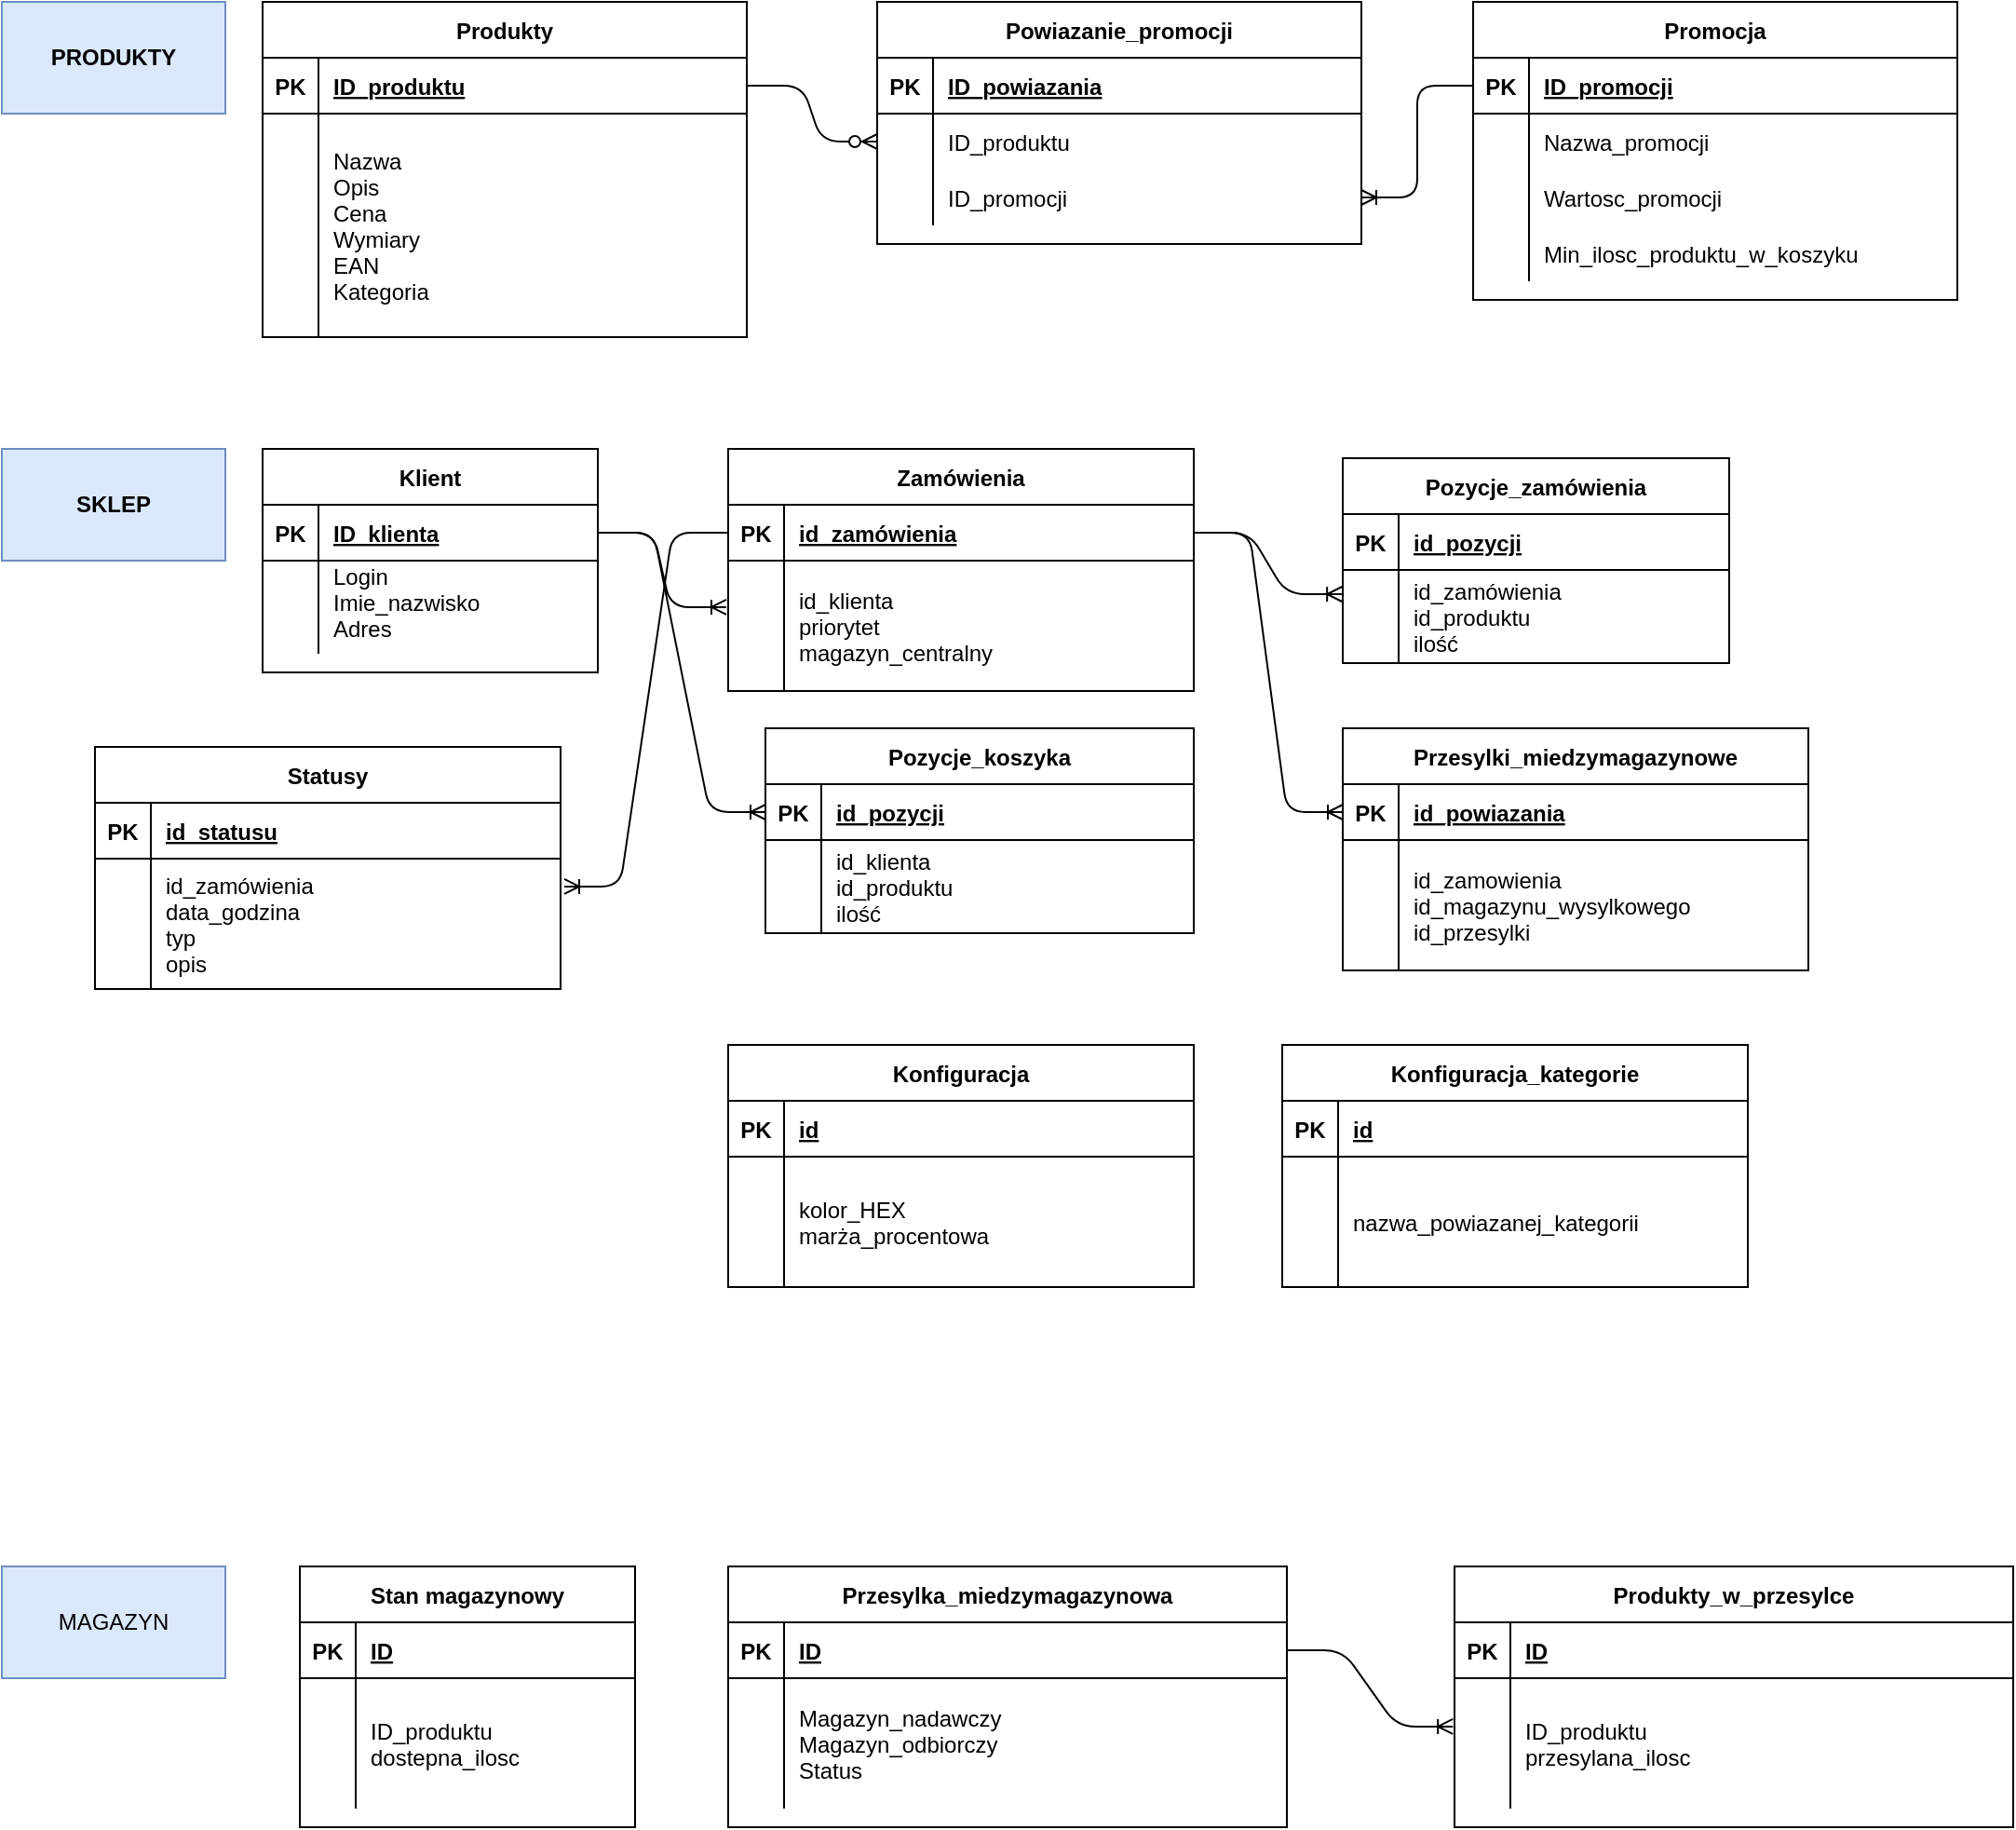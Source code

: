 <mxfile version="13.10.2" type="github"><diagram id="WUZRqUVk8JoaE7dRUhTJ" name="Page-1"><mxGraphModel dx="1422" dy="794" grid="1" gridSize="10" guides="1" tooltips="1" connect="1" arrows="1" fold="1" page="1" pageScale="1" pageWidth="1169" pageHeight="827" math="0" shadow="0"><root><mxCell id="0"/><mxCell id="1" parent="0"/><mxCell id="3lmJuOYVzE30uOL7vJvV-1" value="Produkty" style="shape=table;startSize=30;container=1;collapsible=1;childLayout=tableLayout;fixedRows=1;rowLines=0;fontStyle=1;align=center;resizeLast=1;" vertex="1" parent="1"><mxGeometry x="180" y="20" width="260" height="180" as="geometry"/></mxCell><mxCell id="3lmJuOYVzE30uOL7vJvV-2" value="" style="shape=partialRectangle;collapsible=0;dropTarget=0;pointerEvents=0;fillColor=none;top=0;left=0;bottom=1;right=0;points=[[0,0.5],[1,0.5]];portConstraint=eastwest;" vertex="1" parent="3lmJuOYVzE30uOL7vJvV-1"><mxGeometry y="30" width="260" height="30" as="geometry"/></mxCell><mxCell id="3lmJuOYVzE30uOL7vJvV-3" value="PK" style="shape=partialRectangle;connectable=0;fillColor=none;top=0;left=0;bottom=0;right=0;fontStyle=1;overflow=hidden;" vertex="1" parent="3lmJuOYVzE30uOL7vJvV-2"><mxGeometry width="30" height="30" as="geometry"/></mxCell><mxCell id="3lmJuOYVzE30uOL7vJvV-4" value="ID_produktu" style="shape=partialRectangle;connectable=0;fillColor=none;top=0;left=0;bottom=0;right=0;align=left;spacingLeft=6;fontStyle=5;overflow=hidden;" vertex="1" parent="3lmJuOYVzE30uOL7vJvV-2"><mxGeometry x="30" width="230" height="30" as="geometry"/></mxCell><mxCell id="3lmJuOYVzE30uOL7vJvV-5" value="" style="shape=partialRectangle;collapsible=0;dropTarget=0;pointerEvents=0;fillColor=none;top=0;left=0;bottom=0;right=0;points=[[0,0.5],[1,0.5]];portConstraint=eastwest;" vertex="1" parent="3lmJuOYVzE30uOL7vJvV-1"><mxGeometry y="60" width="260" height="120" as="geometry"/></mxCell><mxCell id="3lmJuOYVzE30uOL7vJvV-6" value="" style="shape=partialRectangle;connectable=0;fillColor=none;top=0;left=0;bottom=0;right=0;editable=1;overflow=hidden;" vertex="1" parent="3lmJuOYVzE30uOL7vJvV-5"><mxGeometry width="30" height="120" as="geometry"/></mxCell><mxCell id="3lmJuOYVzE30uOL7vJvV-7" value="Nazwa&#10;Opis&#10;Cena&#10;Wymiary&#10;EAN&#10;Kategoria" style="shape=partialRectangle;connectable=0;fillColor=none;top=0;left=0;bottom=0;right=0;align=left;spacingLeft=6;overflow=hidden;" vertex="1" parent="3lmJuOYVzE30uOL7vJvV-5"><mxGeometry x="30" width="230" height="120" as="geometry"/></mxCell><mxCell id="3lmJuOYVzE30uOL7vJvV-17" value="Promocja" style="shape=table;startSize=30;container=1;collapsible=1;childLayout=tableLayout;fixedRows=1;rowLines=0;fontStyle=1;align=center;resizeLast=1;" vertex="1" parent="1"><mxGeometry x="830" y="20" width="260" height="160" as="geometry"/></mxCell><mxCell id="3lmJuOYVzE30uOL7vJvV-18" value="" style="shape=partialRectangle;collapsible=0;dropTarget=0;pointerEvents=0;fillColor=none;top=0;left=0;bottom=1;right=0;points=[[0,0.5],[1,0.5]];portConstraint=eastwest;" vertex="1" parent="3lmJuOYVzE30uOL7vJvV-17"><mxGeometry y="30" width="260" height="30" as="geometry"/></mxCell><mxCell id="3lmJuOYVzE30uOL7vJvV-19" value="PK" style="shape=partialRectangle;connectable=0;fillColor=none;top=0;left=0;bottom=0;right=0;fontStyle=1;overflow=hidden;" vertex="1" parent="3lmJuOYVzE30uOL7vJvV-18"><mxGeometry width="30" height="30" as="geometry"/></mxCell><mxCell id="3lmJuOYVzE30uOL7vJvV-20" value="ID_promocji" style="shape=partialRectangle;connectable=0;fillColor=none;top=0;left=0;bottom=0;right=0;align=left;spacingLeft=6;fontStyle=5;overflow=hidden;" vertex="1" parent="3lmJuOYVzE30uOL7vJvV-18"><mxGeometry x="30" width="230" height="30" as="geometry"/></mxCell><mxCell id="3lmJuOYVzE30uOL7vJvV-21" value="" style="shape=partialRectangle;collapsible=0;dropTarget=0;pointerEvents=0;fillColor=none;top=0;left=0;bottom=0;right=0;points=[[0,0.5],[1,0.5]];portConstraint=eastwest;" vertex="1" parent="3lmJuOYVzE30uOL7vJvV-17"><mxGeometry y="60" width="260" height="30" as="geometry"/></mxCell><mxCell id="3lmJuOYVzE30uOL7vJvV-22" value="" style="shape=partialRectangle;connectable=0;fillColor=none;top=0;left=0;bottom=0;right=0;editable=1;overflow=hidden;" vertex="1" parent="3lmJuOYVzE30uOL7vJvV-21"><mxGeometry width="30" height="30" as="geometry"/></mxCell><mxCell id="3lmJuOYVzE30uOL7vJvV-23" value="Nazwa_promocji" style="shape=partialRectangle;connectable=0;fillColor=none;top=0;left=0;bottom=0;right=0;align=left;spacingLeft=6;overflow=hidden;" vertex="1" parent="3lmJuOYVzE30uOL7vJvV-21"><mxGeometry x="30" width="230" height="30" as="geometry"/></mxCell><mxCell id="3lmJuOYVzE30uOL7vJvV-24" value="" style="shape=partialRectangle;collapsible=0;dropTarget=0;pointerEvents=0;fillColor=none;top=0;left=0;bottom=0;right=0;points=[[0,0.5],[1,0.5]];portConstraint=eastwest;" vertex="1" parent="3lmJuOYVzE30uOL7vJvV-17"><mxGeometry y="90" width="260" height="30" as="geometry"/></mxCell><mxCell id="3lmJuOYVzE30uOL7vJvV-25" value="" style="shape=partialRectangle;connectable=0;fillColor=none;top=0;left=0;bottom=0;right=0;editable=1;overflow=hidden;" vertex="1" parent="3lmJuOYVzE30uOL7vJvV-24"><mxGeometry width="30" height="30" as="geometry"/></mxCell><mxCell id="3lmJuOYVzE30uOL7vJvV-26" value="Wartosc_promocji" style="shape=partialRectangle;connectable=0;fillColor=none;top=0;left=0;bottom=0;right=0;align=left;spacingLeft=6;overflow=hidden;" vertex="1" parent="3lmJuOYVzE30uOL7vJvV-24"><mxGeometry x="30" width="230" height="30" as="geometry"/></mxCell><mxCell id="3lmJuOYVzE30uOL7vJvV-27" value="" style="shape=partialRectangle;collapsible=0;dropTarget=0;pointerEvents=0;fillColor=none;top=0;left=0;bottom=0;right=0;points=[[0,0.5],[1,0.5]];portConstraint=eastwest;" vertex="1" parent="3lmJuOYVzE30uOL7vJvV-17"><mxGeometry y="120" width="260" height="30" as="geometry"/></mxCell><mxCell id="3lmJuOYVzE30uOL7vJvV-28" value="" style="shape=partialRectangle;connectable=0;fillColor=none;top=0;left=0;bottom=0;right=0;editable=1;overflow=hidden;" vertex="1" parent="3lmJuOYVzE30uOL7vJvV-27"><mxGeometry width="30" height="30" as="geometry"/></mxCell><mxCell id="3lmJuOYVzE30uOL7vJvV-29" value="Min_ilosc_produktu_w_koszyku" style="shape=partialRectangle;connectable=0;fillColor=none;top=0;left=0;bottom=0;right=0;align=left;spacingLeft=6;overflow=hidden;" vertex="1" parent="3lmJuOYVzE30uOL7vJvV-27"><mxGeometry x="30" width="230" height="30" as="geometry"/></mxCell><mxCell id="3lmJuOYVzE30uOL7vJvV-30" value="Powiazanie_promocji" style="shape=table;startSize=30;container=1;collapsible=1;childLayout=tableLayout;fixedRows=1;rowLines=0;fontStyle=1;align=center;resizeLast=1;" vertex="1" parent="1"><mxGeometry x="510" y="20" width="260" height="130" as="geometry"/></mxCell><mxCell id="3lmJuOYVzE30uOL7vJvV-31" value="" style="shape=partialRectangle;collapsible=0;dropTarget=0;pointerEvents=0;fillColor=none;top=0;left=0;bottom=1;right=0;points=[[0,0.5],[1,0.5]];portConstraint=eastwest;" vertex="1" parent="3lmJuOYVzE30uOL7vJvV-30"><mxGeometry y="30" width="260" height="30" as="geometry"/></mxCell><mxCell id="3lmJuOYVzE30uOL7vJvV-32" value="PK" style="shape=partialRectangle;connectable=0;fillColor=none;top=0;left=0;bottom=0;right=0;fontStyle=1;overflow=hidden;" vertex="1" parent="3lmJuOYVzE30uOL7vJvV-31"><mxGeometry width="30" height="30" as="geometry"/></mxCell><mxCell id="3lmJuOYVzE30uOL7vJvV-33" value="ID_powiazania" style="shape=partialRectangle;connectable=0;fillColor=none;top=0;left=0;bottom=0;right=0;align=left;spacingLeft=6;fontStyle=5;overflow=hidden;" vertex="1" parent="3lmJuOYVzE30uOL7vJvV-31"><mxGeometry x="30" width="230" height="30" as="geometry"/></mxCell><mxCell id="3lmJuOYVzE30uOL7vJvV-34" value="" style="shape=partialRectangle;collapsible=0;dropTarget=0;pointerEvents=0;fillColor=none;top=0;left=0;bottom=0;right=0;points=[[0,0.5],[1,0.5]];portConstraint=eastwest;" vertex="1" parent="3lmJuOYVzE30uOL7vJvV-30"><mxGeometry y="60" width="260" height="30" as="geometry"/></mxCell><mxCell id="3lmJuOYVzE30uOL7vJvV-35" value="" style="shape=partialRectangle;connectable=0;fillColor=none;top=0;left=0;bottom=0;right=0;editable=1;overflow=hidden;" vertex="1" parent="3lmJuOYVzE30uOL7vJvV-34"><mxGeometry width="30" height="30" as="geometry"/></mxCell><mxCell id="3lmJuOYVzE30uOL7vJvV-36" value="ID_produktu" style="shape=partialRectangle;connectable=0;fillColor=none;top=0;left=0;bottom=0;right=0;align=left;spacingLeft=6;overflow=hidden;" vertex="1" parent="3lmJuOYVzE30uOL7vJvV-34"><mxGeometry x="30" width="230" height="30" as="geometry"/></mxCell><mxCell id="3lmJuOYVzE30uOL7vJvV-37" value="" style="shape=partialRectangle;collapsible=0;dropTarget=0;pointerEvents=0;fillColor=none;top=0;left=0;bottom=0;right=0;points=[[0,0.5],[1,0.5]];portConstraint=eastwest;" vertex="1" parent="3lmJuOYVzE30uOL7vJvV-30"><mxGeometry y="90" width="260" height="30" as="geometry"/></mxCell><mxCell id="3lmJuOYVzE30uOL7vJvV-38" value="" style="shape=partialRectangle;connectable=0;fillColor=none;top=0;left=0;bottom=0;right=0;editable=1;overflow=hidden;" vertex="1" parent="3lmJuOYVzE30uOL7vJvV-37"><mxGeometry width="30" height="30" as="geometry"/></mxCell><mxCell id="3lmJuOYVzE30uOL7vJvV-39" value="ID_promocji" style="shape=partialRectangle;connectable=0;fillColor=none;top=0;left=0;bottom=0;right=0;align=left;spacingLeft=6;overflow=hidden;" vertex="1" parent="3lmJuOYVzE30uOL7vJvV-37"><mxGeometry x="30" width="230" height="30" as="geometry"/></mxCell><mxCell id="3lmJuOYVzE30uOL7vJvV-43" value="Klient" style="shape=table;startSize=30;container=1;collapsible=1;childLayout=tableLayout;fixedRows=1;rowLines=0;fontStyle=1;align=center;resizeLast=1;" vertex="1" parent="1"><mxGeometry x="180" y="260" width="180" height="120" as="geometry"/></mxCell><mxCell id="3lmJuOYVzE30uOL7vJvV-44" value="" style="shape=partialRectangle;collapsible=0;dropTarget=0;pointerEvents=0;fillColor=none;top=0;left=0;bottom=1;right=0;points=[[0,0.5],[1,0.5]];portConstraint=eastwest;" vertex="1" parent="3lmJuOYVzE30uOL7vJvV-43"><mxGeometry y="30" width="180" height="30" as="geometry"/></mxCell><mxCell id="3lmJuOYVzE30uOL7vJvV-45" value="PK" style="shape=partialRectangle;connectable=0;fillColor=none;top=0;left=0;bottom=0;right=0;fontStyle=1;overflow=hidden;" vertex="1" parent="3lmJuOYVzE30uOL7vJvV-44"><mxGeometry width="30" height="30" as="geometry"/></mxCell><mxCell id="3lmJuOYVzE30uOL7vJvV-46" value="ID_klienta" style="shape=partialRectangle;connectable=0;fillColor=none;top=0;left=0;bottom=0;right=0;align=left;spacingLeft=6;fontStyle=5;overflow=hidden;" vertex="1" parent="3lmJuOYVzE30uOL7vJvV-44"><mxGeometry x="30" width="150" height="30" as="geometry"/></mxCell><mxCell id="3lmJuOYVzE30uOL7vJvV-47" value="" style="shape=partialRectangle;collapsible=0;dropTarget=0;pointerEvents=0;fillColor=none;top=0;left=0;bottom=0;right=0;points=[[0,0.5],[1,0.5]];portConstraint=eastwest;" vertex="1" parent="3lmJuOYVzE30uOL7vJvV-43"><mxGeometry y="60" width="180" height="50" as="geometry"/></mxCell><mxCell id="3lmJuOYVzE30uOL7vJvV-48" value="" style="shape=partialRectangle;connectable=0;fillColor=none;top=0;left=0;bottom=0;right=0;editable=1;overflow=hidden;" vertex="1" parent="3lmJuOYVzE30uOL7vJvV-47"><mxGeometry width="30" height="50" as="geometry"/></mxCell><mxCell id="3lmJuOYVzE30uOL7vJvV-49" value="Login&#10;Imie_nazwisko&#10;Adres&#10;" style="shape=partialRectangle;connectable=0;fillColor=none;top=0;left=0;bottom=0;right=0;align=left;spacingLeft=6;overflow=hidden;" vertex="1" parent="3lmJuOYVzE30uOL7vJvV-47"><mxGeometry x="30" width="150" height="50" as="geometry"/></mxCell><mxCell id="3lmJuOYVzE30uOL7vJvV-98" value="Konfiguracja" style="shape=table;startSize=30;container=1;collapsible=1;childLayout=tableLayout;fixedRows=1;rowLines=0;fontStyle=1;align=center;resizeLast=1;" vertex="1" parent="1"><mxGeometry x="430" y="580" width="250" height="130" as="geometry"/></mxCell><mxCell id="3lmJuOYVzE30uOL7vJvV-99" value="" style="shape=partialRectangle;collapsible=0;dropTarget=0;pointerEvents=0;fillColor=none;points=[[0,0.5],[1,0.5]];portConstraint=eastwest;top=0;left=0;right=0;bottom=1;" vertex="1" parent="3lmJuOYVzE30uOL7vJvV-98"><mxGeometry y="30" width="250" height="30" as="geometry"/></mxCell><mxCell id="3lmJuOYVzE30uOL7vJvV-100" value="PK" style="shape=partialRectangle;overflow=hidden;connectable=0;fillColor=none;top=0;left=0;bottom=0;right=0;fontStyle=1;" vertex="1" parent="3lmJuOYVzE30uOL7vJvV-99"><mxGeometry width="30" height="30" as="geometry"/></mxCell><mxCell id="3lmJuOYVzE30uOL7vJvV-101" value="id" style="shape=partialRectangle;overflow=hidden;connectable=0;fillColor=none;top=0;left=0;bottom=0;right=0;align=left;spacingLeft=6;fontStyle=5;" vertex="1" parent="3lmJuOYVzE30uOL7vJvV-99"><mxGeometry x="30" width="220" height="30" as="geometry"/></mxCell><mxCell id="3lmJuOYVzE30uOL7vJvV-102" value="" style="shape=partialRectangle;collapsible=0;dropTarget=0;pointerEvents=0;fillColor=none;points=[[0,0.5],[1,0.5]];portConstraint=eastwest;top=0;left=0;right=0;bottom=0;" vertex="1" parent="3lmJuOYVzE30uOL7vJvV-98"><mxGeometry y="60" width="250" height="70" as="geometry"/></mxCell><mxCell id="3lmJuOYVzE30uOL7vJvV-103" value="" style="shape=partialRectangle;overflow=hidden;connectable=0;fillColor=none;top=0;left=0;bottom=0;right=0;" vertex="1" parent="3lmJuOYVzE30uOL7vJvV-102"><mxGeometry width="30" height="70" as="geometry"/></mxCell><mxCell id="3lmJuOYVzE30uOL7vJvV-104" value="kolor_HEX&#10;marża_procentowa" style="shape=partialRectangle;overflow=hidden;connectable=0;fillColor=none;top=0;left=0;bottom=0;right=0;align=left;spacingLeft=6;fontFamily=Helvetica;spacing=2;spacingTop=0;verticalAlign=middle;" vertex="1" parent="3lmJuOYVzE30uOL7vJvV-102"><mxGeometry x="30" width="220" height="70" as="geometry"/></mxCell><mxCell id="3lmJuOYVzE30uOL7vJvV-105" value="Zamówienia" style="shape=table;startSize=30;container=1;collapsible=1;childLayout=tableLayout;fixedRows=1;rowLines=0;fontStyle=1;align=center;resizeLast=1;" vertex="1" parent="1"><mxGeometry x="430" y="260" width="250" height="130" as="geometry"/></mxCell><mxCell id="3lmJuOYVzE30uOL7vJvV-106" value="" style="shape=partialRectangle;collapsible=0;dropTarget=0;pointerEvents=0;fillColor=none;points=[[0,0.5],[1,0.5]];portConstraint=eastwest;top=0;left=0;right=0;bottom=1;" vertex="1" parent="3lmJuOYVzE30uOL7vJvV-105"><mxGeometry y="30" width="250" height="30" as="geometry"/></mxCell><mxCell id="3lmJuOYVzE30uOL7vJvV-107" value="PK" style="shape=partialRectangle;overflow=hidden;connectable=0;fillColor=none;top=0;left=0;bottom=0;right=0;fontStyle=1;" vertex="1" parent="3lmJuOYVzE30uOL7vJvV-106"><mxGeometry width="30" height="30" as="geometry"/></mxCell><mxCell id="3lmJuOYVzE30uOL7vJvV-108" value="id_zamówienia" style="shape=partialRectangle;overflow=hidden;connectable=0;fillColor=none;top=0;left=0;bottom=0;right=0;align=left;spacingLeft=6;fontStyle=5;" vertex="1" parent="3lmJuOYVzE30uOL7vJvV-106"><mxGeometry x="30" width="220" height="30" as="geometry"/></mxCell><mxCell id="3lmJuOYVzE30uOL7vJvV-109" value="" style="shape=partialRectangle;collapsible=0;dropTarget=0;pointerEvents=0;fillColor=none;points=[[0,0.5],[1,0.5]];portConstraint=eastwest;top=0;left=0;right=0;bottom=0;" vertex="1" parent="3lmJuOYVzE30uOL7vJvV-105"><mxGeometry y="60" width="250" height="70" as="geometry"/></mxCell><mxCell id="3lmJuOYVzE30uOL7vJvV-110" value="" style="shape=partialRectangle;overflow=hidden;connectable=0;fillColor=none;top=0;left=0;bottom=0;right=0;" vertex="1" parent="3lmJuOYVzE30uOL7vJvV-109"><mxGeometry width="30" height="70" as="geometry"/></mxCell><mxCell id="3lmJuOYVzE30uOL7vJvV-111" value="id_klienta&#10;priorytet&#10;magazyn_centralny" style="shape=partialRectangle;overflow=hidden;connectable=0;fillColor=none;top=0;left=0;bottom=0;right=0;align=left;spacingLeft=6;fontFamily=Helvetica;spacing=2;spacingTop=0;verticalAlign=middle;" vertex="1" parent="3lmJuOYVzE30uOL7vJvV-109"><mxGeometry x="30" width="220" height="70" as="geometry"/></mxCell><mxCell id="3lmJuOYVzE30uOL7vJvV-112" value="Pozycje_zamówienia" style="shape=table;startSize=30;container=1;collapsible=1;childLayout=tableLayout;fixedRows=1;rowLines=0;fontStyle=1;align=center;resizeLast=1;" vertex="1" parent="1"><mxGeometry x="760" y="265" width="207.5" height="110" as="geometry"/></mxCell><mxCell id="3lmJuOYVzE30uOL7vJvV-113" value="" style="shape=partialRectangle;collapsible=0;dropTarget=0;pointerEvents=0;fillColor=none;points=[[0,0.5],[1,0.5]];portConstraint=eastwest;top=0;left=0;right=0;bottom=1;" vertex="1" parent="3lmJuOYVzE30uOL7vJvV-112"><mxGeometry y="30" width="207.5" height="30" as="geometry"/></mxCell><mxCell id="3lmJuOYVzE30uOL7vJvV-114" value="PK" style="shape=partialRectangle;overflow=hidden;connectable=0;fillColor=none;top=0;left=0;bottom=0;right=0;fontStyle=1;" vertex="1" parent="3lmJuOYVzE30uOL7vJvV-113"><mxGeometry width="30" height="30" as="geometry"/></mxCell><mxCell id="3lmJuOYVzE30uOL7vJvV-115" value="id_pozycji" style="shape=partialRectangle;overflow=hidden;connectable=0;fillColor=none;top=0;left=0;bottom=0;right=0;align=left;spacingLeft=6;fontStyle=5;" vertex="1" parent="3lmJuOYVzE30uOL7vJvV-113"><mxGeometry x="30" width="177.5" height="30" as="geometry"/></mxCell><mxCell id="3lmJuOYVzE30uOL7vJvV-116" value="" style="shape=partialRectangle;collapsible=0;dropTarget=0;pointerEvents=0;fillColor=none;points=[[0,0.5],[1,0.5]];portConstraint=eastwest;top=0;left=0;right=0;bottom=0;" vertex="1" parent="3lmJuOYVzE30uOL7vJvV-112"><mxGeometry y="60" width="207.5" height="50" as="geometry"/></mxCell><mxCell id="3lmJuOYVzE30uOL7vJvV-117" value="" style="shape=partialRectangle;overflow=hidden;connectable=0;fillColor=none;top=0;left=0;bottom=0;right=0;" vertex="1" parent="3lmJuOYVzE30uOL7vJvV-116"><mxGeometry width="30" height="50" as="geometry"/></mxCell><mxCell id="3lmJuOYVzE30uOL7vJvV-118" value="id_zamówienia&#10;id_produktu&#10;ilość" style="shape=partialRectangle;overflow=hidden;connectable=0;fillColor=none;top=0;left=0;bottom=0;right=0;align=left;spacingLeft=6;fontFamily=Helvetica;spacing=2;spacingTop=0;verticalAlign=middle;fontStyle=0" vertex="1" parent="3lmJuOYVzE30uOL7vJvV-116"><mxGeometry x="30" width="177.5" height="50" as="geometry"/></mxCell><mxCell id="3lmJuOYVzE30uOL7vJvV-126" value="Konfiguracja_kategorie" style="shape=table;startSize=30;container=1;collapsible=1;childLayout=tableLayout;fixedRows=1;rowLines=0;fontStyle=1;align=center;resizeLast=1;" vertex="1" parent="1"><mxGeometry x="727.5" y="580" width="250" height="130" as="geometry"/></mxCell><mxCell id="3lmJuOYVzE30uOL7vJvV-127" value="" style="shape=partialRectangle;collapsible=0;dropTarget=0;pointerEvents=0;fillColor=none;points=[[0,0.5],[1,0.5]];portConstraint=eastwest;top=0;left=0;right=0;bottom=1;" vertex="1" parent="3lmJuOYVzE30uOL7vJvV-126"><mxGeometry y="30" width="250" height="30" as="geometry"/></mxCell><mxCell id="3lmJuOYVzE30uOL7vJvV-128" value="PK" style="shape=partialRectangle;overflow=hidden;connectable=0;fillColor=none;top=0;left=0;bottom=0;right=0;fontStyle=1;" vertex="1" parent="3lmJuOYVzE30uOL7vJvV-127"><mxGeometry width="30" height="30" as="geometry"/></mxCell><mxCell id="3lmJuOYVzE30uOL7vJvV-129" value="id" style="shape=partialRectangle;overflow=hidden;connectable=0;fillColor=none;top=0;left=0;bottom=0;right=0;align=left;spacingLeft=6;fontStyle=5;" vertex="1" parent="3lmJuOYVzE30uOL7vJvV-127"><mxGeometry x="30" width="220" height="30" as="geometry"/></mxCell><mxCell id="3lmJuOYVzE30uOL7vJvV-130" value="" style="shape=partialRectangle;collapsible=0;dropTarget=0;pointerEvents=0;fillColor=none;points=[[0,0.5],[1,0.5]];portConstraint=eastwest;top=0;left=0;right=0;bottom=0;" vertex="1" parent="3lmJuOYVzE30uOL7vJvV-126"><mxGeometry y="60" width="250" height="70" as="geometry"/></mxCell><mxCell id="3lmJuOYVzE30uOL7vJvV-131" value="" style="shape=partialRectangle;overflow=hidden;connectable=0;fillColor=none;top=0;left=0;bottom=0;right=0;" vertex="1" parent="3lmJuOYVzE30uOL7vJvV-130"><mxGeometry width="30" height="70" as="geometry"/></mxCell><mxCell id="3lmJuOYVzE30uOL7vJvV-132" value="nazwa_powiazanej_kategorii" style="shape=partialRectangle;overflow=hidden;connectable=0;fillColor=none;top=0;left=0;bottom=0;right=0;align=left;spacingLeft=6;fontFamily=Helvetica;spacing=2;spacingTop=0;verticalAlign=middle;" vertex="1" parent="3lmJuOYVzE30uOL7vJvV-130"><mxGeometry x="30" width="220" height="70" as="geometry"/></mxCell><mxCell id="3lmJuOYVzE30uOL7vJvV-133" value="Statusy" style="shape=table;startSize=30;container=1;collapsible=1;childLayout=tableLayout;fixedRows=1;rowLines=0;fontStyle=1;align=center;resizeLast=1;" vertex="1" parent="1"><mxGeometry x="90" y="420" width="250" height="130" as="geometry"/></mxCell><mxCell id="3lmJuOYVzE30uOL7vJvV-134" value="" style="shape=partialRectangle;collapsible=0;dropTarget=0;pointerEvents=0;fillColor=none;points=[[0,0.5],[1,0.5]];portConstraint=eastwest;top=0;left=0;right=0;bottom=1;" vertex="1" parent="3lmJuOYVzE30uOL7vJvV-133"><mxGeometry y="30" width="250" height="30" as="geometry"/></mxCell><mxCell id="3lmJuOYVzE30uOL7vJvV-135" value="PK" style="shape=partialRectangle;overflow=hidden;connectable=0;fillColor=none;top=0;left=0;bottom=0;right=0;fontStyle=1;" vertex="1" parent="3lmJuOYVzE30uOL7vJvV-134"><mxGeometry width="30" height="30" as="geometry"/></mxCell><mxCell id="3lmJuOYVzE30uOL7vJvV-136" value="id_statusu" style="shape=partialRectangle;overflow=hidden;connectable=0;fillColor=none;top=0;left=0;bottom=0;right=0;align=left;spacingLeft=6;fontStyle=5;" vertex="1" parent="3lmJuOYVzE30uOL7vJvV-134"><mxGeometry x="30" width="220" height="30" as="geometry"/></mxCell><mxCell id="3lmJuOYVzE30uOL7vJvV-137" value="" style="shape=partialRectangle;collapsible=0;dropTarget=0;pointerEvents=0;fillColor=none;points=[[0,0.5],[1,0.5]];portConstraint=eastwest;top=0;left=0;right=0;bottom=0;" vertex="1" parent="3lmJuOYVzE30uOL7vJvV-133"><mxGeometry y="60" width="250" height="70" as="geometry"/></mxCell><mxCell id="3lmJuOYVzE30uOL7vJvV-138" value="" style="shape=partialRectangle;overflow=hidden;connectable=0;fillColor=none;top=0;left=0;bottom=0;right=0;" vertex="1" parent="3lmJuOYVzE30uOL7vJvV-137"><mxGeometry width="30" height="70" as="geometry"/></mxCell><mxCell id="3lmJuOYVzE30uOL7vJvV-139" value="id_zamówienia&#10;data_godzina&#10;typ&#10;opis" style="shape=partialRectangle;overflow=hidden;connectable=0;fillColor=none;top=0;left=0;bottom=0;right=0;align=left;spacingLeft=6;fontFamily=Helvetica;spacing=2;spacingTop=0;verticalAlign=middle;" vertex="1" parent="3lmJuOYVzE30uOL7vJvV-137"><mxGeometry x="30" width="220" height="70" as="geometry"/></mxCell><mxCell id="3lmJuOYVzE30uOL7vJvV-141" value="" style="edgeStyle=entityRelationEdgeStyle;fontSize=12;html=1;endArrow=ERoneToMany;exitX=0;exitY=0.5;exitDx=0;exitDy=0;entryX=1.008;entryY=0.214;entryDx=0;entryDy=0;entryPerimeter=0;" edge="1" parent="1" source="3lmJuOYVzE30uOL7vJvV-106" target="3lmJuOYVzE30uOL7vJvV-137"><mxGeometry width="100" height="100" relative="1" as="geometry"><mxPoint x="690" y="510" as="sourcePoint"/><mxPoint x="790" y="410" as="targetPoint"/></mxGeometry></mxCell><mxCell id="3lmJuOYVzE30uOL7vJvV-143" value="" style="edgeStyle=entityRelationEdgeStyle;fontSize=12;html=1;endArrow=ERoneToMany;exitX=1;exitY=0.5;exitDx=0;exitDy=0;entryX=-0.004;entryY=0.357;entryDx=0;entryDy=0;entryPerimeter=0;" edge="1" parent="1" source="3lmJuOYVzE30uOL7vJvV-44" target="3lmJuOYVzE30uOL7vJvV-109"><mxGeometry width="100" height="100" relative="1" as="geometry"><mxPoint x="690" y="510" as="sourcePoint"/><mxPoint x="790" y="410" as="targetPoint"/></mxGeometry></mxCell><mxCell id="3lmJuOYVzE30uOL7vJvV-144" value="" style="edgeStyle=entityRelationEdgeStyle;fontSize=12;html=1;endArrow=ERoneToMany;exitX=1;exitY=0.5;exitDx=0;exitDy=0;entryX=-0.002;entryY=0.26;entryDx=0;entryDy=0;entryPerimeter=0;" edge="1" parent="1" source="3lmJuOYVzE30uOL7vJvV-106" target="3lmJuOYVzE30uOL7vJvV-116"><mxGeometry width="100" height="100" relative="1" as="geometry"><mxPoint x="690" y="510" as="sourcePoint"/><mxPoint x="790" y="410" as="targetPoint"/></mxGeometry></mxCell><mxCell id="3lmJuOYVzE30uOL7vJvV-145" value="Pozycje_koszyka" style="shape=table;startSize=30;container=1;collapsible=1;childLayout=tableLayout;fixedRows=1;rowLines=0;fontStyle=1;align=center;resizeLast=1;" vertex="1" parent="1"><mxGeometry x="450" y="410" width="230" height="110" as="geometry"/></mxCell><mxCell id="3lmJuOYVzE30uOL7vJvV-146" value="" style="shape=partialRectangle;collapsible=0;dropTarget=0;pointerEvents=0;fillColor=none;points=[[0,0.5],[1,0.5]];portConstraint=eastwest;top=0;left=0;right=0;bottom=1;" vertex="1" parent="3lmJuOYVzE30uOL7vJvV-145"><mxGeometry y="30" width="230" height="30" as="geometry"/></mxCell><mxCell id="3lmJuOYVzE30uOL7vJvV-147" value="PK" style="shape=partialRectangle;overflow=hidden;connectable=0;fillColor=none;top=0;left=0;bottom=0;right=0;fontStyle=1;" vertex="1" parent="3lmJuOYVzE30uOL7vJvV-146"><mxGeometry width="30" height="30" as="geometry"/></mxCell><mxCell id="3lmJuOYVzE30uOL7vJvV-148" value="id_pozycji" style="shape=partialRectangle;overflow=hidden;connectable=0;fillColor=none;top=0;left=0;bottom=0;right=0;align=left;spacingLeft=6;fontStyle=5;" vertex="1" parent="3lmJuOYVzE30uOL7vJvV-146"><mxGeometry x="30" width="200" height="30" as="geometry"/></mxCell><mxCell id="3lmJuOYVzE30uOL7vJvV-149" value="" style="shape=partialRectangle;collapsible=0;dropTarget=0;pointerEvents=0;fillColor=none;points=[[0,0.5],[1,0.5]];portConstraint=eastwest;top=0;left=0;right=0;bottom=0;" vertex="1" parent="3lmJuOYVzE30uOL7vJvV-145"><mxGeometry y="60" width="230" height="50" as="geometry"/></mxCell><mxCell id="3lmJuOYVzE30uOL7vJvV-150" value="" style="shape=partialRectangle;overflow=hidden;connectable=0;fillColor=none;top=0;left=0;bottom=0;right=0;" vertex="1" parent="3lmJuOYVzE30uOL7vJvV-149"><mxGeometry width="30" height="50" as="geometry"/></mxCell><mxCell id="3lmJuOYVzE30uOL7vJvV-151" value="id_klienta&#10;id_produktu&#10;ilość" style="shape=partialRectangle;overflow=hidden;connectable=0;fillColor=none;top=0;left=0;bottom=0;right=0;align=left;spacingLeft=6;fontFamily=Helvetica;spacing=2;spacingTop=0;verticalAlign=middle;fontStyle=0" vertex="1" parent="3lmJuOYVzE30uOL7vJvV-149"><mxGeometry x="30" width="200" height="50" as="geometry"/></mxCell><mxCell id="3lmJuOYVzE30uOL7vJvV-152" value="" style="edgeStyle=entityRelationEdgeStyle;fontSize=12;html=1;endArrow=ERoneToMany;exitX=1;exitY=0.5;exitDx=0;exitDy=0;entryX=0;entryY=0.5;entryDx=0;entryDy=0;" edge="1" parent="1" source="3lmJuOYVzE30uOL7vJvV-44" target="3lmJuOYVzE30uOL7vJvV-146"><mxGeometry width="100" height="100" relative="1" as="geometry"><mxPoint x="690" y="510" as="sourcePoint"/><mxPoint x="790" y="410" as="targetPoint"/></mxGeometry></mxCell><mxCell id="3lmJuOYVzE30uOL7vJvV-153" value="" style="edgeStyle=entityRelationEdgeStyle;fontSize=12;html=1;endArrow=ERzeroToMany;endFill=1;exitX=1;exitY=0.5;exitDx=0;exitDy=0;entryX=0;entryY=0.5;entryDx=0;entryDy=0;" edge="1" parent="1" source="3lmJuOYVzE30uOL7vJvV-2" target="3lmJuOYVzE30uOL7vJvV-34"><mxGeometry width="100" height="100" relative="1" as="geometry"><mxPoint x="690" y="240" as="sourcePoint"/><mxPoint x="790" y="140" as="targetPoint"/></mxGeometry></mxCell><mxCell id="3lmJuOYVzE30uOL7vJvV-154" value="" style="edgeStyle=entityRelationEdgeStyle;fontSize=12;html=1;endArrow=ERoneToMany;exitX=0;exitY=0.5;exitDx=0;exitDy=0;entryX=1;entryY=0.5;entryDx=0;entryDy=0;" edge="1" parent="1" source="3lmJuOYVzE30uOL7vJvV-18" target="3lmJuOYVzE30uOL7vJvV-37"><mxGeometry width="100" height="100" relative="1" as="geometry"><mxPoint x="690" y="240" as="sourcePoint"/><mxPoint x="790" y="140" as="targetPoint"/></mxGeometry></mxCell><mxCell id="3lmJuOYVzE30uOL7vJvV-155" value="SKLEP" style="rounded=0;whiteSpace=wrap;html=1;fillColor=#dae8fc;strokeColor=#6c8ebf;fontStyle=1" vertex="1" parent="1"><mxGeometry x="40" y="260" width="120" height="60" as="geometry"/></mxCell><mxCell id="3lmJuOYVzE30uOL7vJvV-156" value="PRODUKTY" style="rounded=0;whiteSpace=wrap;html=1;fontStyle=1;fillColor=#dae8fc;strokeColor=#6c8ebf;" vertex="1" parent="1"><mxGeometry x="40" y="20" width="120" height="60" as="geometry"/></mxCell><mxCell id="3lmJuOYVzE30uOL7vJvV-157" value="MAGAZYN" style="rounded=0;whiteSpace=wrap;html=1;fillColor=#dae8fc;strokeColor=#6c8ebf;" vertex="1" parent="1"><mxGeometry x="40" y="860" width="120" height="60" as="geometry"/></mxCell><mxCell id="3lmJuOYVzE30uOL7vJvV-158" value="Stan magazynowy" style="shape=table;startSize=30;container=1;collapsible=1;childLayout=tableLayout;fixedRows=1;rowLines=0;fontStyle=1;align=center;resizeLast=1;" vertex="1" parent="1"><mxGeometry x="200" y="860" width="180" height="140" as="geometry"/></mxCell><mxCell id="3lmJuOYVzE30uOL7vJvV-159" value="" style="shape=partialRectangle;collapsible=0;dropTarget=0;pointerEvents=0;fillColor=none;top=0;left=0;bottom=1;right=0;points=[[0,0.5],[1,0.5]];portConstraint=eastwest;" vertex="1" parent="3lmJuOYVzE30uOL7vJvV-158"><mxGeometry y="30" width="180" height="30" as="geometry"/></mxCell><mxCell id="3lmJuOYVzE30uOL7vJvV-160" value="PK" style="shape=partialRectangle;connectable=0;fillColor=none;top=0;left=0;bottom=0;right=0;fontStyle=1;overflow=hidden;" vertex="1" parent="3lmJuOYVzE30uOL7vJvV-159"><mxGeometry width="30" height="30" as="geometry"/></mxCell><mxCell id="3lmJuOYVzE30uOL7vJvV-161" value="ID" style="shape=partialRectangle;connectable=0;fillColor=none;top=0;left=0;bottom=0;right=0;align=left;spacingLeft=6;fontStyle=5;overflow=hidden;" vertex="1" parent="3lmJuOYVzE30uOL7vJvV-159"><mxGeometry x="30" width="150" height="30" as="geometry"/></mxCell><mxCell id="3lmJuOYVzE30uOL7vJvV-162" value="" style="shape=partialRectangle;collapsible=0;dropTarget=0;pointerEvents=0;fillColor=none;top=0;left=0;bottom=0;right=0;points=[[0,0.5],[1,0.5]];portConstraint=eastwest;" vertex="1" parent="3lmJuOYVzE30uOL7vJvV-158"><mxGeometry y="60" width="180" height="70" as="geometry"/></mxCell><mxCell id="3lmJuOYVzE30uOL7vJvV-163" value="" style="shape=partialRectangle;connectable=0;fillColor=none;top=0;left=0;bottom=0;right=0;editable=1;overflow=hidden;" vertex="1" parent="3lmJuOYVzE30uOL7vJvV-162"><mxGeometry width="30" height="70" as="geometry"/></mxCell><mxCell id="3lmJuOYVzE30uOL7vJvV-164" value="ID_produktu&#10;dostepna_ilosc" style="shape=partialRectangle;connectable=0;fillColor=none;top=0;left=0;bottom=0;right=0;align=left;spacingLeft=6;overflow=hidden;" vertex="1" parent="3lmJuOYVzE30uOL7vJvV-162"><mxGeometry x="30" width="150" height="70" as="geometry"/></mxCell><mxCell id="3lmJuOYVzE30uOL7vJvV-171" value="Przesylka_miedzymagazynowa" style="shape=table;startSize=30;container=1;collapsible=1;childLayout=tableLayout;fixedRows=1;rowLines=0;fontStyle=1;align=center;resizeLast=1;" vertex="1" parent="1"><mxGeometry x="430" y="860" width="300" height="140" as="geometry"/></mxCell><mxCell id="3lmJuOYVzE30uOL7vJvV-172" value="" style="shape=partialRectangle;collapsible=0;dropTarget=0;pointerEvents=0;fillColor=none;top=0;left=0;bottom=1;right=0;points=[[0,0.5],[1,0.5]];portConstraint=eastwest;" vertex="1" parent="3lmJuOYVzE30uOL7vJvV-171"><mxGeometry y="30" width="300" height="30" as="geometry"/></mxCell><mxCell id="3lmJuOYVzE30uOL7vJvV-173" value="PK" style="shape=partialRectangle;connectable=0;fillColor=none;top=0;left=0;bottom=0;right=0;fontStyle=1;overflow=hidden;" vertex="1" parent="3lmJuOYVzE30uOL7vJvV-172"><mxGeometry width="30" height="30" as="geometry"/></mxCell><mxCell id="3lmJuOYVzE30uOL7vJvV-174" value="ID" style="shape=partialRectangle;connectable=0;fillColor=none;top=0;left=0;bottom=0;right=0;align=left;spacingLeft=6;fontStyle=5;overflow=hidden;" vertex="1" parent="3lmJuOYVzE30uOL7vJvV-172"><mxGeometry x="30" width="270" height="30" as="geometry"/></mxCell><mxCell id="3lmJuOYVzE30uOL7vJvV-175" value="" style="shape=partialRectangle;collapsible=0;dropTarget=0;pointerEvents=0;fillColor=none;top=0;left=0;bottom=0;right=0;points=[[0,0.5],[1,0.5]];portConstraint=eastwest;" vertex="1" parent="3lmJuOYVzE30uOL7vJvV-171"><mxGeometry y="60" width="300" height="70" as="geometry"/></mxCell><mxCell id="3lmJuOYVzE30uOL7vJvV-176" value="" style="shape=partialRectangle;connectable=0;fillColor=none;top=0;left=0;bottom=0;right=0;editable=1;overflow=hidden;" vertex="1" parent="3lmJuOYVzE30uOL7vJvV-175"><mxGeometry width="30" height="70" as="geometry"/></mxCell><mxCell id="3lmJuOYVzE30uOL7vJvV-177" value="Magazyn_nadawczy&#10;Magazyn_odbiorczy&#10;Status" style="shape=partialRectangle;connectable=0;fillColor=none;top=0;left=0;bottom=0;right=0;align=left;spacingLeft=6;overflow=hidden;" vertex="1" parent="3lmJuOYVzE30uOL7vJvV-175"><mxGeometry x="30" width="270" height="70" as="geometry"/></mxCell><mxCell id="3lmJuOYVzE30uOL7vJvV-178" value="Produkty_w_przesylce" style="shape=table;startSize=30;container=1;collapsible=1;childLayout=tableLayout;fixedRows=1;rowLines=0;fontStyle=1;align=center;resizeLast=1;" vertex="1" parent="1"><mxGeometry x="820" y="860" width="300" height="140" as="geometry"/></mxCell><mxCell id="3lmJuOYVzE30uOL7vJvV-179" value="" style="shape=partialRectangle;collapsible=0;dropTarget=0;pointerEvents=0;fillColor=none;top=0;left=0;bottom=1;right=0;points=[[0,0.5],[1,0.5]];portConstraint=eastwest;" vertex="1" parent="3lmJuOYVzE30uOL7vJvV-178"><mxGeometry y="30" width="300" height="30" as="geometry"/></mxCell><mxCell id="3lmJuOYVzE30uOL7vJvV-180" value="PK" style="shape=partialRectangle;connectable=0;fillColor=none;top=0;left=0;bottom=0;right=0;fontStyle=1;overflow=hidden;" vertex="1" parent="3lmJuOYVzE30uOL7vJvV-179"><mxGeometry width="30" height="30" as="geometry"/></mxCell><mxCell id="3lmJuOYVzE30uOL7vJvV-181" value="ID" style="shape=partialRectangle;connectable=0;fillColor=none;top=0;left=0;bottom=0;right=0;align=left;spacingLeft=6;fontStyle=5;overflow=hidden;" vertex="1" parent="3lmJuOYVzE30uOL7vJvV-179"><mxGeometry x="30" width="270" height="30" as="geometry"/></mxCell><mxCell id="3lmJuOYVzE30uOL7vJvV-182" value="" style="shape=partialRectangle;collapsible=0;dropTarget=0;pointerEvents=0;fillColor=none;top=0;left=0;bottom=0;right=0;points=[[0,0.5],[1,0.5]];portConstraint=eastwest;" vertex="1" parent="3lmJuOYVzE30uOL7vJvV-178"><mxGeometry y="60" width="300" height="70" as="geometry"/></mxCell><mxCell id="3lmJuOYVzE30uOL7vJvV-183" value="" style="shape=partialRectangle;connectable=0;fillColor=none;top=0;left=0;bottom=0;right=0;editable=1;overflow=hidden;" vertex="1" parent="3lmJuOYVzE30uOL7vJvV-182"><mxGeometry width="30" height="70" as="geometry"/></mxCell><mxCell id="3lmJuOYVzE30uOL7vJvV-184" value="ID_produktu&#10;przesylana_ilosc" style="shape=partialRectangle;connectable=0;fillColor=none;top=0;left=0;bottom=0;right=0;align=left;spacingLeft=6;overflow=hidden;" vertex="1" parent="3lmJuOYVzE30uOL7vJvV-182"><mxGeometry x="30" width="270" height="70" as="geometry"/></mxCell><mxCell id="3lmJuOYVzE30uOL7vJvV-185" value="" style="edgeStyle=entityRelationEdgeStyle;fontSize=12;html=1;endArrow=ERoneToMany;exitX=1;exitY=0.5;exitDx=0;exitDy=0;entryX=-0.003;entryY=0.371;entryDx=0;entryDy=0;entryPerimeter=0;" edge="1" parent="1" source="3lmJuOYVzE30uOL7vJvV-172" target="3lmJuOYVzE30uOL7vJvV-182"><mxGeometry width="100" height="100" relative="1" as="geometry"><mxPoint x="480" y="850" as="sourcePoint"/><mxPoint x="580" y="750" as="targetPoint"/></mxGeometry></mxCell><mxCell id="3lmJuOYVzE30uOL7vJvV-186" value="Przesylki_miedzymagazynowe" style="shape=table;startSize=30;container=1;collapsible=1;childLayout=tableLayout;fixedRows=1;rowLines=0;fontStyle=1;align=center;resizeLast=1;" vertex="1" parent="1"><mxGeometry x="760" y="410" width="250" height="130" as="geometry"/></mxCell><mxCell id="3lmJuOYVzE30uOL7vJvV-187" value="" style="shape=partialRectangle;collapsible=0;dropTarget=0;pointerEvents=0;fillColor=none;points=[[0,0.5],[1,0.5]];portConstraint=eastwest;top=0;left=0;right=0;bottom=1;" vertex="1" parent="3lmJuOYVzE30uOL7vJvV-186"><mxGeometry y="30" width="250" height="30" as="geometry"/></mxCell><mxCell id="3lmJuOYVzE30uOL7vJvV-188" value="PK" style="shape=partialRectangle;overflow=hidden;connectable=0;fillColor=none;top=0;left=0;bottom=0;right=0;fontStyle=1;" vertex="1" parent="3lmJuOYVzE30uOL7vJvV-187"><mxGeometry width="30" height="30" as="geometry"/></mxCell><mxCell id="3lmJuOYVzE30uOL7vJvV-189" value="id_powiazania" style="shape=partialRectangle;overflow=hidden;connectable=0;fillColor=none;top=0;left=0;bottom=0;right=0;align=left;spacingLeft=6;fontStyle=5;" vertex="1" parent="3lmJuOYVzE30uOL7vJvV-187"><mxGeometry x="30" width="220" height="30" as="geometry"/></mxCell><mxCell id="3lmJuOYVzE30uOL7vJvV-190" value="" style="shape=partialRectangle;collapsible=0;dropTarget=0;pointerEvents=0;fillColor=none;points=[[0,0.5],[1,0.5]];portConstraint=eastwest;top=0;left=0;right=0;bottom=0;" vertex="1" parent="3lmJuOYVzE30uOL7vJvV-186"><mxGeometry y="60" width="250" height="70" as="geometry"/></mxCell><mxCell id="3lmJuOYVzE30uOL7vJvV-191" value="" style="shape=partialRectangle;overflow=hidden;connectable=0;fillColor=none;top=0;left=0;bottom=0;right=0;" vertex="1" parent="3lmJuOYVzE30uOL7vJvV-190"><mxGeometry width="30" height="70" as="geometry"/></mxCell><mxCell id="3lmJuOYVzE30uOL7vJvV-192" value="id_zamowienia&#10;id_magazynu_wysylkowego&#10;id_przesylki" style="shape=partialRectangle;overflow=hidden;connectable=0;fillColor=none;top=0;left=0;bottom=0;right=0;align=left;spacingLeft=6;fontFamily=Helvetica;spacing=2;spacingTop=0;verticalAlign=middle;" vertex="1" parent="3lmJuOYVzE30uOL7vJvV-190"><mxGeometry x="30" width="220" height="70" as="geometry"/></mxCell><mxCell id="3lmJuOYVzE30uOL7vJvV-193" value="" style="edgeStyle=entityRelationEdgeStyle;fontSize=12;html=1;endArrow=ERoneToMany;exitX=1;exitY=0.5;exitDx=0;exitDy=0;entryX=0;entryY=0.5;entryDx=0;entryDy=0;" edge="1" parent="1" source="3lmJuOYVzE30uOL7vJvV-106" target="3lmJuOYVzE30uOL7vJvV-187"><mxGeometry width="100" height="100" relative="1" as="geometry"><mxPoint x="480" y="540" as="sourcePoint"/><mxPoint x="580" y="440" as="targetPoint"/></mxGeometry></mxCell></root></mxGraphModel></diagram></mxfile>